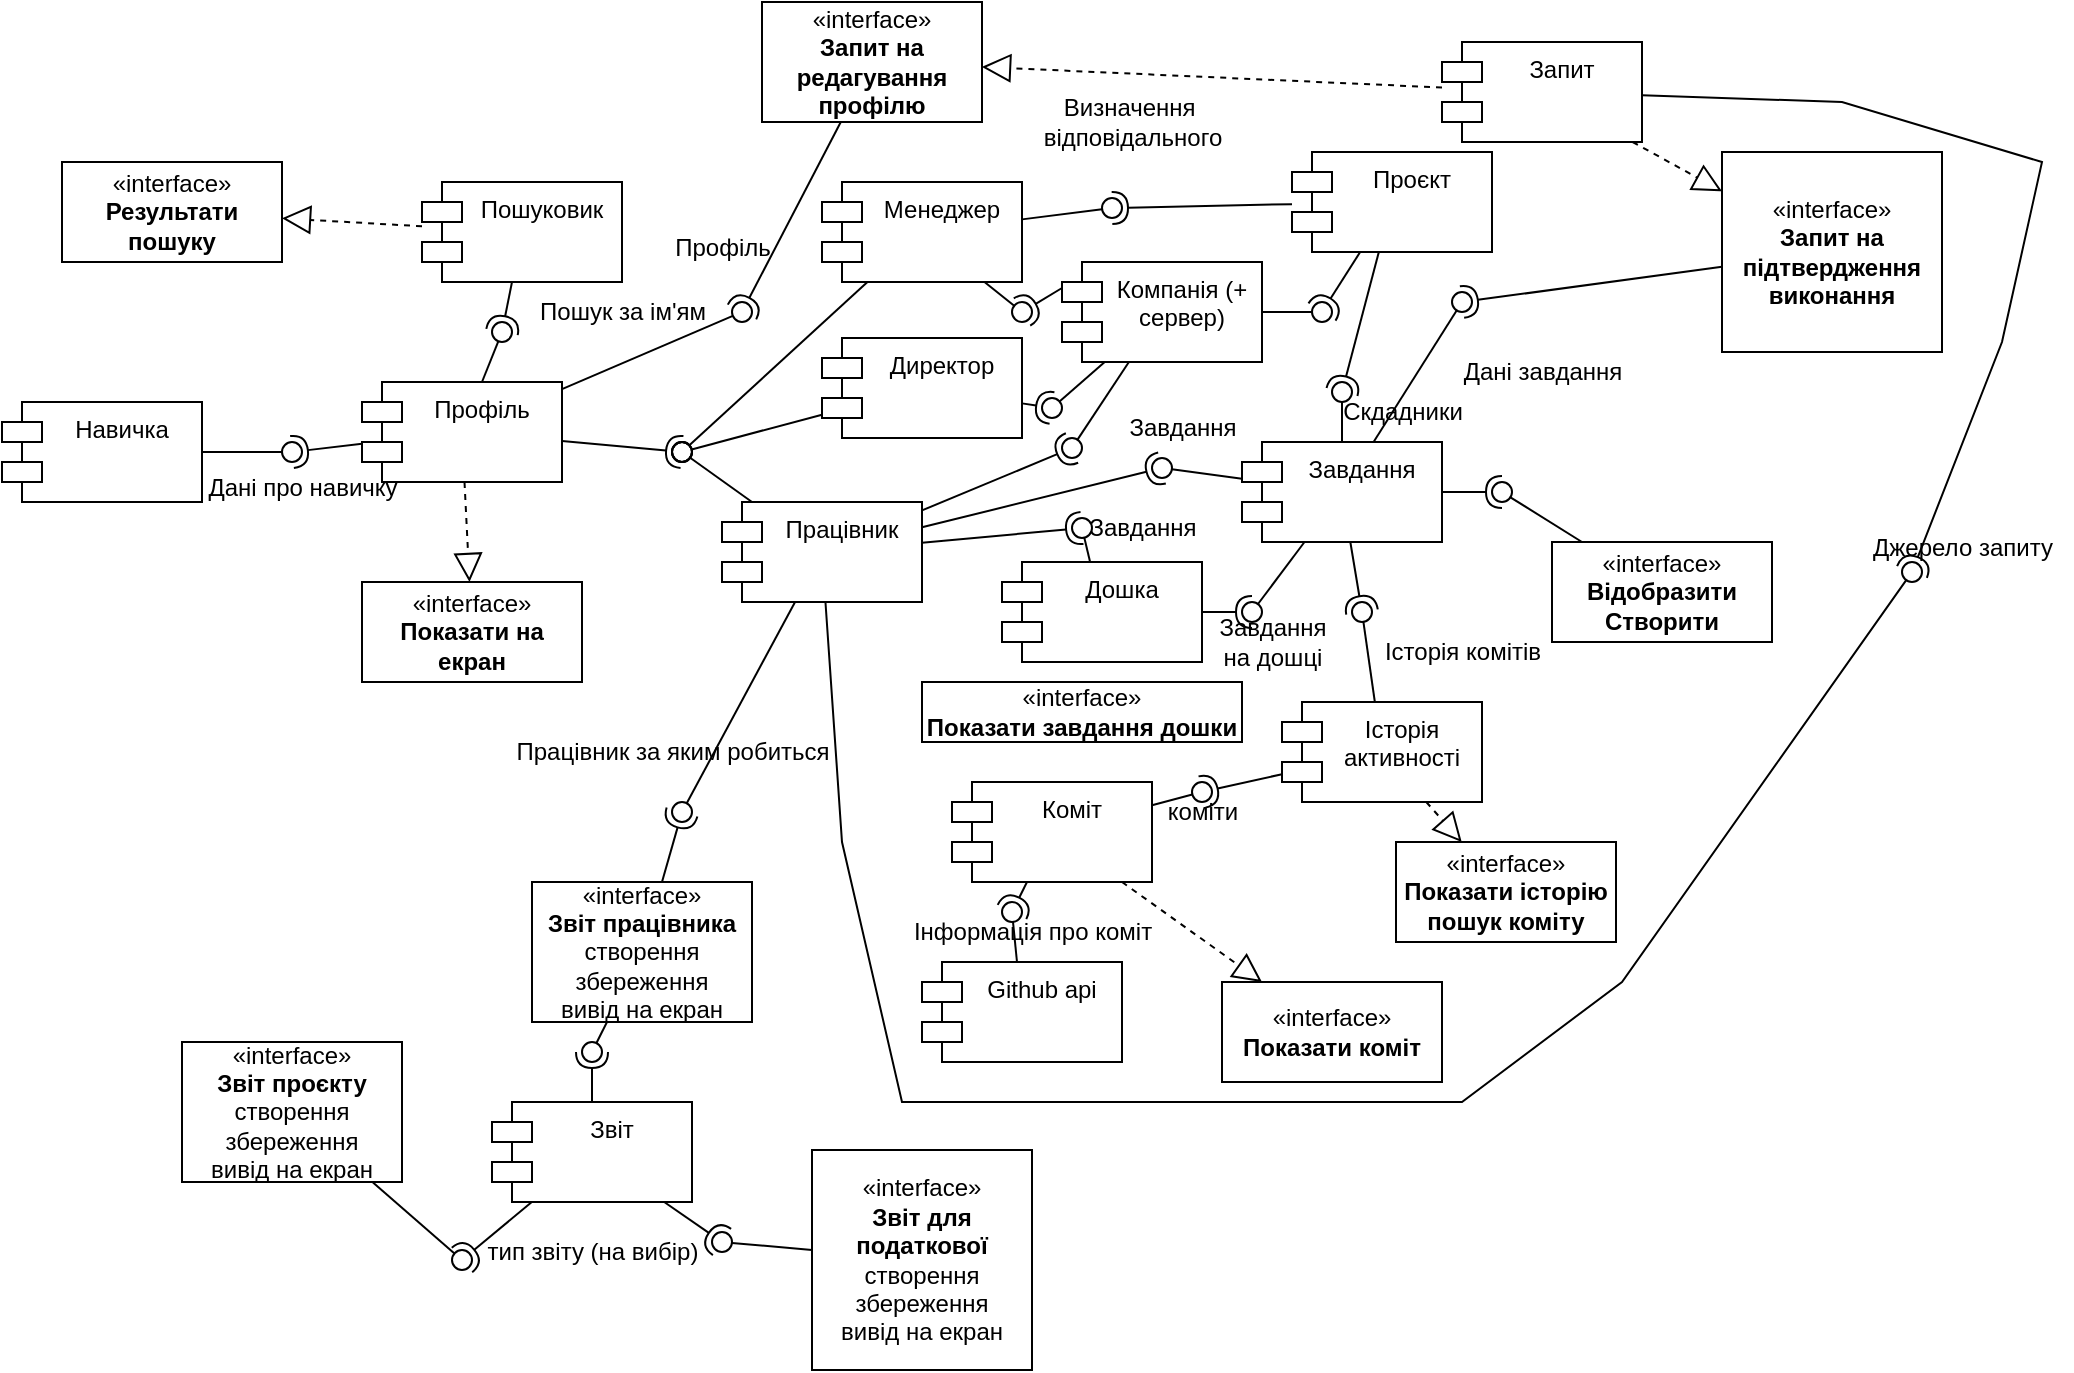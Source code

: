<mxfile version="24.4.4" type="github">
  <diagram name="Сторінка-1" id="vmdYZKNMvbxhTEBgULwF">
    <mxGraphModel dx="1613" dy="663" grid="1" gridSize="10" guides="1" tooltips="1" connect="1" arrows="1" fold="1" page="1" pageScale="1" pageWidth="827" pageHeight="1169" math="0" shadow="0">
      <root>
        <mxCell id="0" />
        <mxCell id="1" parent="0" />
        <mxCell id="XnhMb_7bqTzePBn5cl9Z-1" value="Профіль" style="shape=module;align=left;spacingLeft=20;align=center;verticalAlign=top;whiteSpace=wrap;html=1;" vertex="1" parent="1">
          <mxGeometry x="200" y="220" width="100" height="50" as="geometry" />
        </mxCell>
        <mxCell id="XnhMb_7bqTzePBn5cl9Z-3" value="" style="rounded=0;orthogonalLoop=1;jettySize=auto;html=1;endArrow=halfCircle;endFill=0;endSize=6;strokeWidth=1;sketch=0;" edge="1" target="XnhMb_7bqTzePBn5cl9Z-5" parent="1" source="XnhMb_7bqTzePBn5cl9Z-1">
          <mxGeometry relative="1" as="geometry">
            <mxPoint x="380" y="255" as="sourcePoint" />
            <Array as="points" />
          </mxGeometry>
        </mxCell>
        <mxCell id="XnhMb_7bqTzePBn5cl9Z-4" value="" style="rounded=0;orthogonalLoop=1;jettySize=auto;html=1;endArrow=oval;endFill=0;sketch=0;sourcePerimeterSpacing=0;targetPerimeterSpacing=0;endSize=10;" edge="1" target="XnhMb_7bqTzePBn5cl9Z-5" parent="1" source="XnhMb_7bqTzePBn5cl9Z-8">
          <mxGeometry relative="1" as="geometry">
            <mxPoint x="340" y="255" as="sourcePoint" />
          </mxGeometry>
        </mxCell>
        <mxCell id="XnhMb_7bqTzePBn5cl9Z-5" value="" style="ellipse;whiteSpace=wrap;html=1;align=center;aspect=fixed;fillColor=none;strokeColor=none;resizable=0;perimeter=centerPerimeter;rotatable=0;allowArrows=0;points=[];outlineConnect=1;" vertex="1" parent="1">
          <mxGeometry x="355" y="250" width="10" height="10" as="geometry" />
        </mxCell>
        <mxCell id="XnhMb_7bqTzePBn5cl9Z-6" value="«interface»&lt;br&gt;&lt;b&gt;Показати на екран&lt;/b&gt;" style="html=1;whiteSpace=wrap;" vertex="1" parent="1">
          <mxGeometry x="200" y="320" width="110" height="50" as="geometry" />
        </mxCell>
        <mxCell id="XnhMb_7bqTzePBn5cl9Z-7" value="" style="endArrow=block;dashed=1;endFill=0;endSize=12;html=1;rounded=0;" edge="1" parent="1" source="XnhMb_7bqTzePBn5cl9Z-1" target="XnhMb_7bqTzePBn5cl9Z-6">
          <mxGeometry width="160" relative="1" as="geometry">
            <mxPoint x="330" y="380" as="sourcePoint" />
            <mxPoint x="490" y="380" as="targetPoint" />
          </mxGeometry>
        </mxCell>
        <mxCell id="XnhMb_7bqTzePBn5cl9Z-8" value="Працівник" style="shape=module;align=left;spacingLeft=20;align=center;verticalAlign=top;whiteSpace=wrap;html=1;" vertex="1" parent="1">
          <mxGeometry x="380" y="280" width="100" height="50" as="geometry" />
        </mxCell>
        <mxCell id="XnhMb_7bqTzePBn5cl9Z-9" value="Менеджер" style="shape=module;align=left;spacingLeft=20;align=center;verticalAlign=top;whiteSpace=wrap;html=1;" vertex="1" parent="1">
          <mxGeometry x="430" y="120" width="100" height="50" as="geometry" />
        </mxCell>
        <mxCell id="XnhMb_7bqTzePBn5cl9Z-10" value="Директор" style="shape=module;align=left;spacingLeft=20;align=center;verticalAlign=top;whiteSpace=wrap;html=1;" vertex="1" parent="1">
          <mxGeometry x="430" y="198" width="100" height="50" as="geometry" />
        </mxCell>
        <mxCell id="XnhMb_7bqTzePBn5cl9Z-11" value="Проєкт" style="shape=module;align=left;spacingLeft=20;align=center;verticalAlign=top;whiteSpace=wrap;html=1;" vertex="1" parent="1">
          <mxGeometry x="665" y="105" width="100" height="50" as="geometry" />
        </mxCell>
        <mxCell id="XnhMb_7bqTzePBn5cl9Z-12" value="Завдання" style="shape=module;align=left;spacingLeft=20;align=center;verticalAlign=top;whiteSpace=wrap;html=1;" vertex="1" parent="1">
          <mxGeometry x="640" y="250" width="100" height="50" as="geometry" />
        </mxCell>
        <mxCell id="XnhMb_7bqTzePBn5cl9Z-13" value="Дошка" style="shape=module;align=left;spacingLeft=20;align=center;verticalAlign=top;whiteSpace=wrap;html=1;" vertex="1" parent="1">
          <mxGeometry x="520" y="310" width="100" height="50" as="geometry" />
        </mxCell>
        <mxCell id="XnhMb_7bqTzePBn5cl9Z-14" value="Історія активності" style="shape=module;align=left;spacingLeft=20;align=center;verticalAlign=top;whiteSpace=wrap;html=1;" vertex="1" parent="1">
          <mxGeometry x="660" y="380" width="100" height="50" as="geometry" />
        </mxCell>
        <mxCell id="XnhMb_7bqTzePBn5cl9Z-15" value="Коміт" style="shape=module;align=left;spacingLeft=20;align=center;verticalAlign=top;whiteSpace=wrap;html=1;" vertex="1" parent="1">
          <mxGeometry x="495" y="420" width="100" height="50" as="geometry" />
        </mxCell>
        <mxCell id="XnhMb_7bqTzePBn5cl9Z-16" value="Github api" style="shape=module;align=left;spacingLeft=20;align=center;verticalAlign=top;whiteSpace=wrap;html=1;" vertex="1" parent="1">
          <mxGeometry x="480" y="510" width="100" height="50" as="geometry" />
        </mxCell>
        <mxCell id="XnhMb_7bqTzePBn5cl9Z-17" value="Запит" style="shape=module;align=left;spacingLeft=20;align=center;verticalAlign=top;whiteSpace=wrap;html=1;" vertex="1" parent="1">
          <mxGeometry x="740" y="50" width="100" height="50" as="geometry" />
        </mxCell>
        <mxCell id="XnhMb_7bqTzePBn5cl9Z-18" value="«interface»&lt;br&gt;&lt;b&gt;Запит на редагування профілю&lt;/b&gt;" style="html=1;whiteSpace=wrap;" vertex="1" parent="1">
          <mxGeometry x="400" y="30" width="110" height="60" as="geometry" />
        </mxCell>
        <mxCell id="XnhMb_7bqTzePBn5cl9Z-19" value="«interface»&lt;br&gt;&lt;b&gt;Запит на підтвердження виконання&lt;/b&gt;" style="html=1;whiteSpace=wrap;" vertex="1" parent="1">
          <mxGeometry x="880" y="105" width="110" height="100" as="geometry" />
        </mxCell>
        <mxCell id="XnhMb_7bqTzePBn5cl9Z-20" value="Навичка" style="shape=module;align=left;spacingLeft=20;align=center;verticalAlign=top;whiteSpace=wrap;html=1;" vertex="1" parent="1">
          <mxGeometry x="20" y="230" width="100" height="50" as="geometry" />
        </mxCell>
        <mxCell id="XnhMb_7bqTzePBn5cl9Z-21" value="Звіт" style="shape=module;align=left;spacingLeft=20;align=center;verticalAlign=top;whiteSpace=wrap;html=1;" vertex="1" parent="1">
          <mxGeometry x="265" y="580" width="100" height="50" as="geometry" />
        </mxCell>
        <mxCell id="XnhMb_7bqTzePBn5cl9Z-23" value="«interface»&lt;br&gt;&lt;b&gt;Звіт працівника&lt;/b&gt;&lt;div&gt;&lt;div&gt;створення&lt;/div&gt;&lt;div&gt;збереження&lt;/div&gt;&lt;div&gt;вивід на екран&lt;/div&gt;&lt;/div&gt;" style="html=1;whiteSpace=wrap;" vertex="1" parent="1">
          <mxGeometry x="285" y="470" width="110" height="70" as="geometry" />
        </mxCell>
        <mxCell id="XnhMb_7bqTzePBn5cl9Z-24" value="«interface»&lt;br&gt;&lt;b&gt;Звіт проєкту&lt;/b&gt;&lt;div&gt;&lt;div&gt;створення&lt;/div&gt;&lt;div&gt;збереження&lt;/div&gt;&lt;div&gt;вивід на екран&lt;/div&gt;&lt;/div&gt;" style="html=1;whiteSpace=wrap;" vertex="1" parent="1">
          <mxGeometry x="110" y="550" width="110" height="70" as="geometry" />
        </mxCell>
        <mxCell id="XnhMb_7bqTzePBn5cl9Z-26" value="«interface»&lt;br&gt;&lt;b&gt;Звіт для податкової&lt;/b&gt;&lt;div&gt;&lt;div&gt;створення&lt;/div&gt;&lt;div&gt;збереження&lt;/div&gt;&lt;div&gt;вивід на екран&lt;/div&gt;&lt;/div&gt;" style="html=1;whiteSpace=wrap;" vertex="1" parent="1">
          <mxGeometry x="425" y="604" width="110" height="110" as="geometry" />
        </mxCell>
        <mxCell id="XnhMb_7bqTzePBn5cl9Z-27" value="" style="rounded=0;orthogonalLoop=1;jettySize=auto;html=1;endArrow=halfCircle;endFill=0;endSize=6;strokeWidth=1;sketch=0;" edge="1" target="XnhMb_7bqTzePBn5cl9Z-29" parent="1" source="XnhMb_7bqTzePBn5cl9Z-1">
          <mxGeometry relative="1" as="geometry">
            <mxPoint x="150" y="315" as="sourcePoint" />
          </mxGeometry>
        </mxCell>
        <mxCell id="XnhMb_7bqTzePBn5cl9Z-28" value="" style="rounded=0;orthogonalLoop=1;jettySize=auto;html=1;endArrow=oval;endFill=0;sketch=0;sourcePerimeterSpacing=0;targetPerimeterSpacing=0;endSize=10;" edge="1" target="XnhMb_7bqTzePBn5cl9Z-29" parent="1" source="XnhMb_7bqTzePBn5cl9Z-20">
          <mxGeometry relative="1" as="geometry">
            <mxPoint x="110" y="315" as="sourcePoint" />
          </mxGeometry>
        </mxCell>
        <mxCell id="XnhMb_7bqTzePBn5cl9Z-29" value="" style="ellipse;whiteSpace=wrap;html=1;align=center;aspect=fixed;fillColor=none;strokeColor=none;resizable=0;perimeter=centerPerimeter;rotatable=0;allowArrows=0;points=[];outlineConnect=1;" vertex="1" parent="1">
          <mxGeometry x="160" y="250" width="10" height="10" as="geometry" />
        </mxCell>
        <mxCell id="XnhMb_7bqTzePBn5cl9Z-30" value="Дані про навичку" style="text;html=1;align=center;verticalAlign=middle;resizable=0;points=[];autosize=1;strokeColor=none;fillColor=none;" vertex="1" parent="1">
          <mxGeometry x="110" y="258" width="120" height="30" as="geometry" />
        </mxCell>
        <mxCell id="XnhMb_7bqTzePBn5cl9Z-31" value="" style="rounded=0;orthogonalLoop=1;jettySize=auto;html=1;endArrow=oval;endFill=0;sketch=0;sourcePerimeterSpacing=0;targetPerimeterSpacing=0;endSize=10;entryX=0.852;entryY=0.981;entryDx=0;entryDy=0;entryPerimeter=0;" edge="1" parent="1" source="XnhMb_7bqTzePBn5cl9Z-9" target="XnhMb_7bqTzePBn5cl9Z-5">
          <mxGeometry relative="1" as="geometry">
            <mxPoint x="450" y="228" as="sourcePoint" />
            <mxPoint x="370" y="265" as="targetPoint" />
          </mxGeometry>
        </mxCell>
        <mxCell id="XnhMb_7bqTzePBn5cl9Z-32" value="" style="rounded=0;orthogonalLoop=1;jettySize=auto;html=1;endArrow=oval;endFill=0;sketch=0;sourcePerimeterSpacing=0;targetPerimeterSpacing=0;endSize=10;entryX=0.341;entryY=0.3;entryDx=0;entryDy=0;entryPerimeter=0;" edge="1" parent="1" source="XnhMb_7bqTzePBn5cl9Z-10" target="XnhMb_7bqTzePBn5cl9Z-5">
          <mxGeometry relative="1" as="geometry">
            <mxPoint x="460" y="238" as="sourcePoint" />
            <mxPoint x="360" y="250" as="targetPoint" />
          </mxGeometry>
        </mxCell>
        <mxCell id="XnhMb_7bqTzePBn5cl9Z-33" value="Пошуковик" style="shape=module;align=left;spacingLeft=20;align=center;verticalAlign=top;whiteSpace=wrap;html=1;" vertex="1" parent="1">
          <mxGeometry x="230" y="120" width="100" height="50" as="geometry" />
        </mxCell>
        <mxCell id="XnhMb_7bqTzePBn5cl9Z-34" value="" style="rounded=0;orthogonalLoop=1;jettySize=auto;html=1;endArrow=halfCircle;endFill=0;endSize=6;strokeWidth=1;sketch=0;" edge="1" target="XnhMb_7bqTzePBn5cl9Z-36" parent="1" source="XnhMb_7bqTzePBn5cl9Z-11">
          <mxGeometry relative="1" as="geometry">
            <mxPoint x="710" y="225" as="sourcePoint" />
          </mxGeometry>
        </mxCell>
        <mxCell id="XnhMb_7bqTzePBn5cl9Z-35" value="" style="rounded=0;orthogonalLoop=1;jettySize=auto;html=1;endArrow=oval;endFill=0;sketch=0;sourcePerimeterSpacing=0;targetPerimeterSpacing=0;endSize=10;" edge="1" target="XnhMb_7bqTzePBn5cl9Z-36" parent="1" source="XnhMb_7bqTzePBn5cl9Z-12">
          <mxGeometry relative="1" as="geometry">
            <mxPoint x="670" y="225" as="sourcePoint" />
          </mxGeometry>
        </mxCell>
        <mxCell id="XnhMb_7bqTzePBn5cl9Z-36" value="" style="ellipse;whiteSpace=wrap;html=1;align=center;aspect=fixed;fillColor=none;strokeColor=none;resizable=0;perimeter=centerPerimeter;rotatable=0;allowArrows=0;points=[];outlineConnect=1;" vertex="1" parent="1">
          <mxGeometry x="685" y="220" width="10" height="10" as="geometry" />
        </mxCell>
        <mxCell id="XnhMb_7bqTzePBn5cl9Z-37" value="Скдадники" style="text;html=1;align=center;verticalAlign=middle;resizable=0;points=[];autosize=1;strokeColor=none;fillColor=none;" vertex="1" parent="1">
          <mxGeometry x="680" y="220" width="80" height="30" as="geometry" />
        </mxCell>
        <mxCell id="XnhMb_7bqTzePBn5cl9Z-38" value="" style="rounded=0;orthogonalLoop=1;jettySize=auto;html=1;endArrow=halfCircle;endFill=0;endSize=6;strokeWidth=1;sketch=0;" edge="1" target="XnhMb_7bqTzePBn5cl9Z-40" parent="1" source="XnhMb_7bqTzePBn5cl9Z-15">
          <mxGeometry relative="1" as="geometry">
            <mxPoint x="545" y="485" as="sourcePoint" />
          </mxGeometry>
        </mxCell>
        <mxCell id="XnhMb_7bqTzePBn5cl9Z-39" value="" style="rounded=0;orthogonalLoop=1;jettySize=auto;html=1;endArrow=oval;endFill=0;sketch=0;sourcePerimeterSpacing=0;targetPerimeterSpacing=0;endSize=10;" edge="1" target="XnhMb_7bqTzePBn5cl9Z-40" parent="1" source="XnhMb_7bqTzePBn5cl9Z-16">
          <mxGeometry relative="1" as="geometry">
            <mxPoint x="505" y="485" as="sourcePoint" />
          </mxGeometry>
        </mxCell>
        <mxCell id="XnhMb_7bqTzePBn5cl9Z-40" value="" style="ellipse;whiteSpace=wrap;html=1;align=center;aspect=fixed;fillColor=none;strokeColor=none;resizable=0;perimeter=centerPerimeter;rotatable=0;allowArrows=0;points=[];outlineConnect=1;" vertex="1" parent="1">
          <mxGeometry x="520" y="480" width="10" height="10" as="geometry" />
        </mxCell>
        <mxCell id="XnhMb_7bqTzePBn5cl9Z-41" value="Інформація про коміт" style="text;html=1;align=center;verticalAlign=middle;resizable=0;points=[];autosize=1;strokeColor=none;fillColor=none;" vertex="1" parent="1">
          <mxGeometry x="465" y="480" width="140" height="30" as="geometry" />
        </mxCell>
        <mxCell id="XnhMb_7bqTzePBn5cl9Z-47" value="" style="rounded=0;orthogonalLoop=1;jettySize=auto;html=1;endArrow=halfCircle;endFill=0;endSize=6;strokeWidth=1;sketch=0;" edge="1" target="XnhMb_7bqTzePBn5cl9Z-49" parent="1" source="XnhMb_7bqTzePBn5cl9Z-33">
          <mxGeometry relative="1" as="geometry">
            <mxPoint x="290" y="195" as="sourcePoint" />
          </mxGeometry>
        </mxCell>
        <mxCell id="XnhMb_7bqTzePBn5cl9Z-48" value="" style="rounded=0;orthogonalLoop=1;jettySize=auto;html=1;endArrow=oval;endFill=0;sketch=0;sourcePerimeterSpacing=0;targetPerimeterSpacing=0;endSize=10;" edge="1" target="XnhMb_7bqTzePBn5cl9Z-49" parent="1" source="XnhMb_7bqTzePBn5cl9Z-1">
          <mxGeometry relative="1" as="geometry">
            <mxPoint x="250" y="195" as="sourcePoint" />
          </mxGeometry>
        </mxCell>
        <mxCell id="XnhMb_7bqTzePBn5cl9Z-49" value="" style="ellipse;whiteSpace=wrap;html=1;align=center;aspect=fixed;fillColor=none;strokeColor=none;resizable=0;perimeter=centerPerimeter;rotatable=0;allowArrows=0;points=[];outlineConnect=1;" vertex="1" parent="1">
          <mxGeometry x="265" y="190" width="10" height="10" as="geometry" />
        </mxCell>
        <mxCell id="XnhMb_7bqTzePBn5cl9Z-50" value="Пошук за ім&#39;ям" style="text;html=1;align=center;verticalAlign=middle;resizable=0;points=[];autosize=1;strokeColor=none;fillColor=none;" vertex="1" parent="1">
          <mxGeometry x="275" y="170" width="110" height="30" as="geometry" />
        </mxCell>
        <mxCell id="XnhMb_7bqTzePBn5cl9Z-51" value="«interface»&lt;br&gt;&lt;b&gt;Результати пошуку&lt;/b&gt;" style="html=1;whiteSpace=wrap;" vertex="1" parent="1">
          <mxGeometry x="50" y="110" width="110" height="50" as="geometry" />
        </mxCell>
        <mxCell id="XnhMb_7bqTzePBn5cl9Z-52" value="" style="endArrow=block;dashed=1;endFill=0;endSize=12;html=1;rounded=0;" edge="1" parent="1" source="XnhMb_7bqTzePBn5cl9Z-33" target="XnhMb_7bqTzePBn5cl9Z-51">
          <mxGeometry width="160" relative="1" as="geometry">
            <mxPoint x="261" y="280" as="sourcePoint" />
            <mxPoint x="90" y="60" as="targetPoint" />
          </mxGeometry>
        </mxCell>
        <mxCell id="XnhMb_7bqTzePBn5cl9Z-53" value="«interface»&lt;br&gt;&lt;b&gt;Відобразити&lt;/b&gt;&lt;div&gt;&lt;b&gt;Створити&lt;/b&gt;&lt;/div&gt;" style="html=1;whiteSpace=wrap;" vertex="1" parent="1">
          <mxGeometry x="795" y="300" width="110" height="50" as="geometry" />
        </mxCell>
        <mxCell id="XnhMb_7bqTzePBn5cl9Z-54" value="" style="rounded=0;orthogonalLoop=1;jettySize=auto;html=1;endArrow=halfCircle;endFill=0;endSize=6;strokeWidth=1;sketch=0;" edge="1" target="XnhMb_7bqTzePBn5cl9Z-56" parent="1" source="XnhMb_7bqTzePBn5cl9Z-12">
          <mxGeometry relative="1" as="geometry">
            <mxPoint x="800" y="335" as="sourcePoint" />
          </mxGeometry>
        </mxCell>
        <mxCell id="XnhMb_7bqTzePBn5cl9Z-55" value="" style="rounded=0;orthogonalLoop=1;jettySize=auto;html=1;endArrow=oval;endFill=0;sketch=0;sourcePerimeterSpacing=0;targetPerimeterSpacing=0;endSize=10;" edge="1" target="XnhMb_7bqTzePBn5cl9Z-56" parent="1" source="XnhMb_7bqTzePBn5cl9Z-53">
          <mxGeometry relative="1" as="geometry">
            <mxPoint x="760" y="335" as="sourcePoint" />
          </mxGeometry>
        </mxCell>
        <mxCell id="XnhMb_7bqTzePBn5cl9Z-56" value="" style="ellipse;whiteSpace=wrap;html=1;align=center;aspect=fixed;fillColor=none;strokeColor=none;resizable=0;perimeter=centerPerimeter;rotatable=0;allowArrows=0;points=[];outlineConnect=1;" vertex="1" parent="1">
          <mxGeometry x="765" y="270" width="10" height="10" as="geometry" />
        </mxCell>
        <mxCell id="XnhMb_7bqTzePBn5cl9Z-57" value="" style="rounded=0;orthogonalLoop=1;jettySize=auto;html=1;endArrow=halfCircle;endFill=0;endSize=6;strokeWidth=1;sketch=0;" edge="1" target="XnhMb_7bqTzePBn5cl9Z-59" parent="1" source="XnhMb_7bqTzePBn5cl9Z-11">
          <mxGeometry relative="1" as="geometry">
            <mxPoint x="600" y="115" as="sourcePoint" />
          </mxGeometry>
        </mxCell>
        <mxCell id="XnhMb_7bqTzePBn5cl9Z-58" value="" style="rounded=0;orthogonalLoop=1;jettySize=auto;html=1;endArrow=oval;endFill=0;sketch=0;sourcePerimeterSpacing=0;targetPerimeterSpacing=0;endSize=10;" edge="1" target="XnhMb_7bqTzePBn5cl9Z-59" parent="1" source="XnhMb_7bqTzePBn5cl9Z-9">
          <mxGeometry relative="1" as="geometry">
            <mxPoint x="560" y="180" as="sourcePoint" />
          </mxGeometry>
        </mxCell>
        <mxCell id="XnhMb_7bqTzePBn5cl9Z-59" value="" style="ellipse;whiteSpace=wrap;html=1;align=center;aspect=fixed;fillColor=none;strokeColor=none;resizable=0;perimeter=centerPerimeter;rotatable=0;allowArrows=0;points=[];outlineConnect=1;" vertex="1" parent="1">
          <mxGeometry x="570" y="128" width="10" height="10" as="geometry" />
        </mxCell>
        <mxCell id="XnhMb_7bqTzePBn5cl9Z-60" value="Визначення&amp;nbsp;&lt;div&gt;відповідального&lt;/div&gt;" style="text;html=1;align=center;verticalAlign=middle;resizable=0;points=[];autosize=1;strokeColor=none;fillColor=none;" vertex="1" parent="1">
          <mxGeometry x="530" y="70" width="110" height="40" as="geometry" />
        </mxCell>
        <mxCell id="XnhMb_7bqTzePBn5cl9Z-61" value="" style="rounded=0;orthogonalLoop=1;jettySize=auto;html=1;endArrow=halfCircle;endFill=0;endSize=6;strokeWidth=1;sketch=0;" edge="1" target="XnhMb_7bqTzePBn5cl9Z-63" parent="1" source="XnhMb_7bqTzePBn5cl9Z-14">
          <mxGeometry relative="1" as="geometry">
            <mxPoint x="640" y="425" as="sourcePoint" />
          </mxGeometry>
        </mxCell>
        <mxCell id="XnhMb_7bqTzePBn5cl9Z-62" value="" style="rounded=0;orthogonalLoop=1;jettySize=auto;html=1;endArrow=oval;endFill=0;sketch=0;sourcePerimeterSpacing=0;targetPerimeterSpacing=0;endSize=10;" edge="1" target="XnhMb_7bqTzePBn5cl9Z-63" parent="1" source="XnhMb_7bqTzePBn5cl9Z-15">
          <mxGeometry relative="1" as="geometry">
            <mxPoint x="600" y="425" as="sourcePoint" />
          </mxGeometry>
        </mxCell>
        <mxCell id="XnhMb_7bqTzePBn5cl9Z-63" value="" style="ellipse;whiteSpace=wrap;html=1;align=center;aspect=fixed;fillColor=none;strokeColor=none;resizable=0;perimeter=centerPerimeter;rotatable=0;allowArrows=0;points=[];outlineConnect=1;" vertex="1" parent="1">
          <mxGeometry x="615" y="420" width="10" height="10" as="geometry" />
        </mxCell>
        <mxCell id="XnhMb_7bqTzePBn5cl9Z-64" value="коміти" style="text;html=1;align=center;verticalAlign=middle;resizable=0;points=[];autosize=1;strokeColor=none;fillColor=none;" vertex="1" parent="1">
          <mxGeometry x="590" y="420" width="60" height="30" as="geometry" />
        </mxCell>
        <mxCell id="XnhMb_7bqTzePBn5cl9Z-67" value="" style="ellipse;whiteSpace=wrap;html=1;align=center;aspect=fixed;fillColor=none;strokeColor=none;resizable=0;perimeter=centerPerimeter;rotatable=0;allowArrows=0;points=[];outlineConnect=1;" vertex="1" parent="1">
          <mxGeometry x="625" y="590" width="10" height="10" as="geometry" />
        </mxCell>
        <mxCell id="XnhMb_7bqTzePBn5cl9Z-70" value="" style="rounded=0;orthogonalLoop=1;jettySize=auto;html=1;endArrow=halfCircle;endFill=0;endSize=6;strokeWidth=1;sketch=0;entryX=0.514;entryY=0.786;entryDx=0;entryDy=0;entryPerimeter=0;" edge="1" target="XnhMb_7bqTzePBn5cl9Z-72" parent="1" source="XnhMb_7bqTzePBn5cl9Z-21">
          <mxGeometry relative="1" as="geometry">
            <mxPoint x="335.939" y="590" as="sourcePoint" />
            <mxPoint x="315" y="560" as="targetPoint" />
          </mxGeometry>
        </mxCell>
        <mxCell id="XnhMb_7bqTzePBn5cl9Z-71" value="" style="rounded=0;orthogonalLoop=1;jettySize=auto;html=1;endArrow=oval;endFill=0;sketch=0;sourcePerimeterSpacing=0;targetPerimeterSpacing=0;endSize=10;" edge="1" target="XnhMb_7bqTzePBn5cl9Z-72" parent="1" source="XnhMb_7bqTzePBn5cl9Z-23">
          <mxGeometry relative="1" as="geometry">
            <mxPoint x="235" y="575" as="sourcePoint" />
          </mxGeometry>
        </mxCell>
        <mxCell id="XnhMb_7bqTzePBn5cl9Z-72" value="" style="ellipse;whiteSpace=wrap;html=1;align=center;aspect=fixed;fillColor=none;strokeColor=none;resizable=0;perimeter=centerPerimeter;rotatable=0;allowArrows=0;points=[];outlineConnect=1;" vertex="1" parent="1">
          <mxGeometry x="310" y="550" width="10" height="10" as="geometry" />
        </mxCell>
        <mxCell id="XnhMb_7bqTzePBn5cl9Z-73" value="" style="rounded=0;orthogonalLoop=1;jettySize=auto;html=1;endArrow=halfCircle;endFill=0;endSize=6;strokeWidth=1;sketch=0;" edge="1" target="XnhMb_7bqTzePBn5cl9Z-75" parent="1" source="XnhMb_7bqTzePBn5cl9Z-21">
          <mxGeometry relative="1" as="geometry">
            <mxPoint x="275" y="709" as="sourcePoint" />
          </mxGeometry>
        </mxCell>
        <mxCell id="XnhMb_7bqTzePBn5cl9Z-74" value="" style="rounded=0;orthogonalLoop=1;jettySize=auto;html=1;endArrow=oval;endFill=0;sketch=0;sourcePerimeterSpacing=0;targetPerimeterSpacing=0;endSize=10;" edge="1" target="XnhMb_7bqTzePBn5cl9Z-75" parent="1" source="XnhMb_7bqTzePBn5cl9Z-24">
          <mxGeometry relative="1" as="geometry">
            <mxPoint x="235" y="709" as="sourcePoint" />
          </mxGeometry>
        </mxCell>
        <mxCell id="XnhMb_7bqTzePBn5cl9Z-75" value="" style="ellipse;whiteSpace=wrap;html=1;align=center;aspect=fixed;fillColor=none;strokeColor=none;resizable=0;perimeter=centerPerimeter;rotatable=0;allowArrows=0;points=[];outlineConnect=1;" vertex="1" parent="1">
          <mxGeometry x="245" y="654" width="10" height="10" as="geometry" />
        </mxCell>
        <mxCell id="XnhMb_7bqTzePBn5cl9Z-76" value="" style="rounded=0;orthogonalLoop=1;jettySize=auto;html=1;endArrow=halfCircle;endFill=0;endSize=6;strokeWidth=1;sketch=0;" edge="1" target="XnhMb_7bqTzePBn5cl9Z-78" parent="1" source="XnhMb_7bqTzePBn5cl9Z-21">
          <mxGeometry relative="1" as="geometry">
            <mxPoint x="360" y="699" as="sourcePoint" />
          </mxGeometry>
        </mxCell>
        <mxCell id="XnhMb_7bqTzePBn5cl9Z-77" value="" style="rounded=0;orthogonalLoop=1;jettySize=auto;html=1;endArrow=oval;endFill=0;sketch=0;sourcePerimeterSpacing=0;targetPerimeterSpacing=0;endSize=10;" edge="1" target="XnhMb_7bqTzePBn5cl9Z-78" parent="1" source="XnhMb_7bqTzePBn5cl9Z-26">
          <mxGeometry relative="1" as="geometry">
            <mxPoint x="320" y="699" as="sourcePoint" />
          </mxGeometry>
        </mxCell>
        <mxCell id="XnhMb_7bqTzePBn5cl9Z-78" value="" style="ellipse;whiteSpace=wrap;html=1;align=center;aspect=fixed;fillColor=none;strokeColor=none;resizable=0;perimeter=centerPerimeter;rotatable=0;allowArrows=0;points=[];outlineConnect=1;" vertex="1" parent="1">
          <mxGeometry x="375" y="645" width="10" height="10" as="geometry" />
        </mxCell>
        <mxCell id="XnhMb_7bqTzePBn5cl9Z-79" value="" style="rounded=0;orthogonalLoop=1;jettySize=auto;html=1;endArrow=halfCircle;endFill=0;endSize=6;strokeWidth=1;sketch=0;" edge="1" target="XnhMb_7bqTzePBn5cl9Z-81" parent="1" source="XnhMb_7bqTzePBn5cl9Z-23">
          <mxGeometry relative="1" as="geometry">
            <mxPoint x="225" y="535" as="sourcePoint" />
          </mxGeometry>
        </mxCell>
        <mxCell id="XnhMb_7bqTzePBn5cl9Z-80" value="" style="rounded=0;orthogonalLoop=1;jettySize=auto;html=1;endArrow=oval;endFill=0;sketch=0;sourcePerimeterSpacing=0;targetPerimeterSpacing=0;endSize=10;" edge="1" target="XnhMb_7bqTzePBn5cl9Z-81" parent="1" source="XnhMb_7bqTzePBn5cl9Z-8">
          <mxGeometry relative="1" as="geometry">
            <mxPoint x="250" y="535" as="sourcePoint" />
          </mxGeometry>
        </mxCell>
        <mxCell id="XnhMb_7bqTzePBn5cl9Z-81" value="" style="ellipse;whiteSpace=wrap;html=1;align=center;aspect=fixed;fillColor=none;strokeColor=none;resizable=0;perimeter=centerPerimeter;rotatable=0;allowArrows=0;points=[];outlineConnect=1;" vertex="1" parent="1">
          <mxGeometry x="355" y="430" width="10" height="10" as="geometry" />
        </mxCell>
        <mxCell id="XnhMb_7bqTzePBn5cl9Z-82" value="Працівник за яким робиться" style="text;html=1;align=center;verticalAlign=middle;resizable=0;points=[];autosize=1;strokeColor=none;fillColor=none;" vertex="1" parent="1">
          <mxGeometry x="265" y="390" width="180" height="30" as="geometry" />
        </mxCell>
        <mxCell id="XnhMb_7bqTzePBn5cl9Z-84" value="тип звіту (на вибір)" style="text;html=1;align=center;verticalAlign=middle;resizable=0;points=[];autosize=1;strokeColor=none;fillColor=none;" vertex="1" parent="1">
          <mxGeometry x="250" y="640" width="130" height="30" as="geometry" />
        </mxCell>
        <mxCell id="XnhMb_7bqTzePBn5cl9Z-85" value="" style="rounded=0;orthogonalLoop=1;jettySize=auto;html=1;endArrow=halfCircle;endFill=0;endSize=6;strokeWidth=1;sketch=0;" edge="1" target="XnhMb_7bqTzePBn5cl9Z-87" parent="1" source="XnhMb_7bqTzePBn5cl9Z-8">
          <mxGeometry relative="1" as="geometry">
            <mxPoint x="620" y="263" as="sourcePoint" />
          </mxGeometry>
        </mxCell>
        <mxCell id="XnhMb_7bqTzePBn5cl9Z-86" value="" style="rounded=0;orthogonalLoop=1;jettySize=auto;html=1;endArrow=oval;endFill=0;sketch=0;sourcePerimeterSpacing=0;targetPerimeterSpacing=0;endSize=10;" edge="1" target="XnhMb_7bqTzePBn5cl9Z-87" parent="1" source="XnhMb_7bqTzePBn5cl9Z-12">
          <mxGeometry relative="1" as="geometry">
            <mxPoint x="580" y="263" as="sourcePoint" />
          </mxGeometry>
        </mxCell>
        <mxCell id="XnhMb_7bqTzePBn5cl9Z-87" value="" style="ellipse;whiteSpace=wrap;html=1;align=center;aspect=fixed;fillColor=none;strokeColor=none;resizable=0;perimeter=centerPerimeter;rotatable=0;allowArrows=0;points=[];outlineConnect=1;" vertex="1" parent="1">
          <mxGeometry x="595" y="258" width="10" height="10" as="geometry" />
        </mxCell>
        <mxCell id="XnhMb_7bqTzePBn5cl9Z-88" value="Завдання" style="text;html=1;align=center;verticalAlign=middle;resizable=0;points=[];autosize=1;strokeColor=none;fillColor=none;" vertex="1" parent="1">
          <mxGeometry x="570" y="228" width="80" height="30" as="geometry" />
        </mxCell>
        <mxCell id="XnhMb_7bqTzePBn5cl9Z-89" value="" style="rounded=0;orthogonalLoop=1;jettySize=auto;html=1;endArrow=halfCircle;endFill=0;endSize=6;strokeWidth=1;sketch=0;" edge="1" target="XnhMb_7bqTzePBn5cl9Z-91" parent="1" source="XnhMb_7bqTzePBn5cl9Z-12">
          <mxGeometry relative="1" as="geometry">
            <mxPoint x="720" y="335" as="sourcePoint" />
          </mxGeometry>
        </mxCell>
        <mxCell id="XnhMb_7bqTzePBn5cl9Z-90" value="" style="rounded=0;orthogonalLoop=1;jettySize=auto;html=1;endArrow=oval;endFill=0;sketch=0;sourcePerimeterSpacing=0;targetPerimeterSpacing=0;endSize=10;" edge="1" target="XnhMb_7bqTzePBn5cl9Z-91" parent="1" source="XnhMb_7bqTzePBn5cl9Z-14">
          <mxGeometry relative="1" as="geometry">
            <mxPoint x="680" y="335" as="sourcePoint" />
          </mxGeometry>
        </mxCell>
        <mxCell id="XnhMb_7bqTzePBn5cl9Z-91" value="" style="ellipse;whiteSpace=wrap;html=1;align=center;aspect=fixed;fillColor=none;strokeColor=none;resizable=0;perimeter=centerPerimeter;rotatable=0;allowArrows=0;points=[];outlineConnect=1;" vertex="1" parent="1">
          <mxGeometry x="695" y="330" width="10" height="10" as="geometry" />
        </mxCell>
        <mxCell id="XnhMb_7bqTzePBn5cl9Z-92" value="Історія комітів" style="text;html=1;align=center;verticalAlign=middle;resizable=0;points=[];autosize=1;strokeColor=none;fillColor=none;" vertex="1" parent="1">
          <mxGeometry x="700" y="340" width="100" height="30" as="geometry" />
        </mxCell>
        <mxCell id="XnhMb_7bqTzePBn5cl9Z-93" value="" style="rounded=0;orthogonalLoop=1;jettySize=auto;html=1;endArrow=halfCircle;endFill=0;endSize=6;strokeWidth=1;sketch=0;" edge="1" target="XnhMb_7bqTzePBn5cl9Z-95" parent="1" source="XnhMb_7bqTzePBn5cl9Z-13">
          <mxGeometry relative="1" as="geometry">
            <mxPoint x="665" y="335" as="sourcePoint" />
          </mxGeometry>
        </mxCell>
        <mxCell id="XnhMb_7bqTzePBn5cl9Z-94" value="" style="rounded=0;orthogonalLoop=1;jettySize=auto;html=1;endArrow=oval;endFill=0;sketch=0;sourcePerimeterSpacing=0;targetPerimeterSpacing=0;endSize=10;" edge="1" target="XnhMb_7bqTzePBn5cl9Z-95" parent="1" source="XnhMb_7bqTzePBn5cl9Z-12">
          <mxGeometry relative="1" as="geometry">
            <mxPoint x="625" y="335" as="sourcePoint" />
          </mxGeometry>
        </mxCell>
        <mxCell id="XnhMb_7bqTzePBn5cl9Z-95" value="" style="ellipse;whiteSpace=wrap;html=1;align=center;aspect=fixed;fillColor=none;strokeColor=none;resizable=0;perimeter=centerPerimeter;rotatable=0;allowArrows=0;points=[];outlineConnect=1;" vertex="1" parent="1">
          <mxGeometry x="640" y="330" width="10" height="10" as="geometry" />
        </mxCell>
        <mxCell id="XnhMb_7bqTzePBn5cl9Z-96" value="Завдання&lt;div&gt;на дошці&lt;/div&gt;" style="text;html=1;align=center;verticalAlign=middle;resizable=0;points=[];autosize=1;strokeColor=none;fillColor=none;" vertex="1" parent="1">
          <mxGeometry x="615" y="330" width="80" height="40" as="geometry" />
        </mxCell>
        <mxCell id="XnhMb_7bqTzePBn5cl9Z-97" value="" style="rounded=0;orthogonalLoop=1;jettySize=auto;html=1;endArrow=halfCircle;endFill=0;endSize=6;strokeWidth=1;sketch=0;" edge="1" target="XnhMb_7bqTzePBn5cl9Z-99" parent="1" source="XnhMb_7bqTzePBn5cl9Z-8">
          <mxGeometry relative="1" as="geometry">
            <mxPoint x="580" y="293" as="sourcePoint" />
          </mxGeometry>
        </mxCell>
        <mxCell id="XnhMb_7bqTzePBn5cl9Z-98" value="" style="rounded=0;orthogonalLoop=1;jettySize=auto;html=1;endArrow=oval;endFill=0;sketch=0;sourcePerimeterSpacing=0;targetPerimeterSpacing=0;endSize=10;" edge="1" target="XnhMb_7bqTzePBn5cl9Z-99" parent="1" source="XnhMb_7bqTzePBn5cl9Z-13">
          <mxGeometry relative="1" as="geometry">
            <mxPoint x="540" y="293" as="sourcePoint" />
          </mxGeometry>
        </mxCell>
        <mxCell id="XnhMb_7bqTzePBn5cl9Z-99" value="" style="ellipse;whiteSpace=wrap;html=1;align=center;aspect=fixed;fillColor=none;strokeColor=none;resizable=0;perimeter=centerPerimeter;rotatable=0;allowArrows=0;points=[];outlineConnect=1;" vertex="1" parent="1">
          <mxGeometry x="555" y="288" width="10" height="10" as="geometry" />
        </mxCell>
        <mxCell id="XnhMb_7bqTzePBn5cl9Z-100" value="Завдання" style="text;html=1;align=center;verticalAlign=middle;resizable=0;points=[];autosize=1;strokeColor=none;fillColor=none;" vertex="1" parent="1">
          <mxGeometry x="550" y="278" width="80" height="30" as="geometry" />
        </mxCell>
        <mxCell id="XnhMb_7bqTzePBn5cl9Z-101" value="«interface»&lt;br&gt;&lt;b&gt;Показати завдання дошки&lt;/b&gt;" style="html=1;whiteSpace=wrap;" vertex="1" parent="1">
          <mxGeometry x="480" y="370" width="160" height="30" as="geometry" />
        </mxCell>
        <mxCell id="XnhMb_7bqTzePBn5cl9Z-103" value="" style="endArrow=block;dashed=1;endFill=0;endSize=12;html=1;rounded=0;" edge="1" parent="1" source="XnhMb_7bqTzePBn5cl9Z-17" target="XnhMb_7bqTzePBn5cl9Z-19">
          <mxGeometry width="160" relative="1" as="geometry">
            <mxPoint x="600" y="600" as="sourcePoint" />
            <mxPoint x="760" y="600" as="targetPoint" />
          </mxGeometry>
        </mxCell>
        <mxCell id="XnhMb_7bqTzePBn5cl9Z-104" value="" style="endArrow=block;dashed=1;endFill=0;endSize=12;html=1;rounded=0;" edge="1" parent="1" source="XnhMb_7bqTzePBn5cl9Z-17" target="XnhMb_7bqTzePBn5cl9Z-18">
          <mxGeometry width="160" relative="1" as="geometry">
            <mxPoint x="675" y="570" as="sourcePoint" />
            <mxPoint x="590" y="631" as="targetPoint" />
          </mxGeometry>
        </mxCell>
        <mxCell id="XnhMb_7bqTzePBn5cl9Z-105" value="" style="rounded=0;orthogonalLoop=1;jettySize=auto;html=1;endArrow=halfCircle;endFill=0;endSize=6;strokeWidth=1;sketch=0;" edge="1" parent="1" source="XnhMb_7bqTzePBn5cl9Z-19">
          <mxGeometry relative="1" as="geometry">
            <mxPoint x="930" y="475" as="sourcePoint" />
            <mxPoint x="750" y="180" as="targetPoint" />
          </mxGeometry>
        </mxCell>
        <mxCell id="XnhMb_7bqTzePBn5cl9Z-106" value="" style="rounded=0;orthogonalLoop=1;jettySize=auto;html=1;endArrow=oval;endFill=0;sketch=0;sourcePerimeterSpacing=0;targetPerimeterSpacing=0;endSize=10;" edge="1" parent="1" source="XnhMb_7bqTzePBn5cl9Z-12">
          <mxGeometry relative="1" as="geometry">
            <mxPoint x="890" y="475" as="sourcePoint" />
            <mxPoint x="750" y="180" as="targetPoint" />
          </mxGeometry>
        </mxCell>
        <mxCell id="XnhMb_7bqTzePBn5cl9Z-107" value="" style="ellipse;whiteSpace=wrap;html=1;align=center;aspect=fixed;fillColor=none;strokeColor=none;resizable=0;perimeter=centerPerimeter;rotatable=0;allowArrows=0;points=[];outlineConnect=1;" vertex="1" parent="1">
          <mxGeometry x="905" y="470" width="10" height="10" as="geometry" />
        </mxCell>
        <mxCell id="XnhMb_7bqTzePBn5cl9Z-108" value="Дані завдання" style="text;html=1;align=center;verticalAlign=middle;resizable=0;points=[];autosize=1;strokeColor=none;fillColor=none;" vertex="1" parent="1">
          <mxGeometry x="740" y="200" width="100" height="30" as="geometry" />
        </mxCell>
        <mxCell id="XnhMb_7bqTzePBn5cl9Z-111" value="" style="rounded=0;orthogonalLoop=1;jettySize=auto;html=1;endArrow=halfCircle;endFill=0;endSize=6;strokeWidth=1;sketch=0;" edge="1" target="XnhMb_7bqTzePBn5cl9Z-113" parent="1" source="XnhMb_7bqTzePBn5cl9Z-18">
          <mxGeometry relative="1" as="geometry">
            <mxPoint x="330" y="225" as="sourcePoint" />
          </mxGeometry>
        </mxCell>
        <mxCell id="XnhMb_7bqTzePBn5cl9Z-112" value="" style="rounded=0;orthogonalLoop=1;jettySize=auto;html=1;endArrow=oval;endFill=0;sketch=0;sourcePerimeterSpacing=0;targetPerimeterSpacing=0;endSize=10;" edge="1" target="XnhMb_7bqTzePBn5cl9Z-113" parent="1" source="XnhMb_7bqTzePBn5cl9Z-1">
          <mxGeometry relative="1" as="geometry">
            <mxPoint x="290" y="225" as="sourcePoint" />
          </mxGeometry>
        </mxCell>
        <mxCell id="XnhMb_7bqTzePBn5cl9Z-113" value="" style="ellipse;whiteSpace=wrap;html=1;align=center;aspect=fixed;fillColor=none;strokeColor=none;resizable=0;perimeter=centerPerimeter;rotatable=0;allowArrows=0;points=[];outlineConnect=1;" vertex="1" parent="1">
          <mxGeometry x="385" y="180" width="10" height="10" as="geometry" />
        </mxCell>
        <mxCell id="XnhMb_7bqTzePBn5cl9Z-114" value="Профіль" style="text;html=1;align=center;verticalAlign=middle;resizable=0;points=[];autosize=1;strokeColor=none;fillColor=none;" vertex="1" parent="1">
          <mxGeometry x="345" y="138" width="70" height="30" as="geometry" />
        </mxCell>
        <mxCell id="XnhMb_7bqTzePBn5cl9Z-116" value="" style="rounded=0;orthogonalLoop=1;jettySize=auto;html=1;endArrow=halfCircle;endFill=0;endSize=6;strokeWidth=1;sketch=0;" edge="1" target="XnhMb_7bqTzePBn5cl9Z-118" parent="1" source="XnhMb_7bqTzePBn5cl9Z-17">
          <mxGeometry relative="1" as="geometry">
            <mxPoint x="990" y="40" as="sourcePoint" />
            <Array as="points">
              <mxPoint x="940" y="80" />
              <mxPoint x="1040" y="110" />
              <mxPoint x="1020" y="200" />
            </Array>
          </mxGeometry>
        </mxCell>
        <mxCell id="XnhMb_7bqTzePBn5cl9Z-117" value="" style="rounded=0;orthogonalLoop=1;jettySize=auto;html=1;endArrow=oval;endFill=0;sketch=0;sourcePerimeterSpacing=0;targetPerimeterSpacing=0;endSize=10;" edge="1" target="XnhMb_7bqTzePBn5cl9Z-118" parent="1" source="XnhMb_7bqTzePBn5cl9Z-8">
          <mxGeometry relative="1" as="geometry">
            <mxPoint x="440" y="430" as="sourcePoint" />
            <Array as="points">
              <mxPoint x="440" y="450" />
              <mxPoint x="470" y="580" />
              <mxPoint x="600" y="580" />
              <mxPoint x="750" y="580" />
              <mxPoint x="830" y="520" />
            </Array>
          </mxGeometry>
        </mxCell>
        <mxCell id="XnhMb_7bqTzePBn5cl9Z-118" value="" style="ellipse;whiteSpace=wrap;html=1;align=center;aspect=fixed;fillColor=none;strokeColor=none;resizable=0;perimeter=centerPerimeter;rotatable=0;allowArrows=0;points=[];outlineConnect=1;" vertex="1" parent="1">
          <mxGeometry x="970" y="310" width="10" height="10" as="geometry" />
        </mxCell>
        <mxCell id="XnhMb_7bqTzePBn5cl9Z-119" value="Джерело запиту" style="text;html=1;align=center;verticalAlign=middle;resizable=0;points=[];autosize=1;strokeColor=none;fillColor=none;" vertex="1" parent="1">
          <mxGeometry x="945" y="288" width="110" height="30" as="geometry" />
        </mxCell>
        <mxCell id="XnhMb_7bqTzePBn5cl9Z-124" value="«interface»&lt;br&gt;&lt;b&gt;Показати історію&lt;/b&gt;&lt;div&gt;&lt;b&gt;пошук коміту&lt;/b&gt;&lt;/div&gt;" style="html=1;whiteSpace=wrap;" vertex="1" parent="1">
          <mxGeometry x="717" y="450" width="110" height="50" as="geometry" />
        </mxCell>
        <mxCell id="XnhMb_7bqTzePBn5cl9Z-125" value="" style="endArrow=block;dashed=1;endFill=0;endSize=12;html=1;rounded=0;" edge="1" parent="1" source="XnhMb_7bqTzePBn5cl9Z-14" target="XnhMb_7bqTzePBn5cl9Z-124">
          <mxGeometry width="160" relative="1" as="geometry">
            <mxPoint x="770" y="380" as="sourcePoint" />
            <mxPoint x="930" y="380" as="targetPoint" />
          </mxGeometry>
        </mxCell>
        <mxCell id="XnhMb_7bqTzePBn5cl9Z-126" value="«interface»&lt;br&gt;&lt;b&gt;Показати коміт&lt;/b&gt;" style="html=1;whiteSpace=wrap;" vertex="1" parent="1">
          <mxGeometry x="630" y="520" width="110" height="50" as="geometry" />
        </mxCell>
        <mxCell id="XnhMb_7bqTzePBn5cl9Z-127" value="" style="endArrow=block;dashed=1;endFill=0;endSize=12;html=1;rounded=0;" edge="1" parent="1" source="XnhMb_7bqTzePBn5cl9Z-15" target="XnhMb_7bqTzePBn5cl9Z-126">
          <mxGeometry width="160" relative="1" as="geometry">
            <mxPoint x="742" y="440" as="sourcePoint" />
            <mxPoint x="760" y="460" as="targetPoint" />
          </mxGeometry>
        </mxCell>
        <mxCell id="XnhMb_7bqTzePBn5cl9Z-128" value="Компанія (+ сервер)" style="shape=module;align=left;spacingLeft=20;align=center;verticalAlign=top;whiteSpace=wrap;html=1;" vertex="1" parent="1">
          <mxGeometry x="550" y="160" width="100" height="50" as="geometry" />
        </mxCell>
        <mxCell id="XnhMb_7bqTzePBn5cl9Z-129" value="" style="rounded=0;orthogonalLoop=1;jettySize=auto;html=1;endArrow=halfCircle;endFill=0;endSize=6;strokeWidth=1;sketch=0;" edge="1" target="XnhMb_7bqTzePBn5cl9Z-131" parent="1" source="XnhMb_7bqTzePBn5cl9Z-11">
          <mxGeometry relative="1" as="geometry">
            <mxPoint x="700" y="185" as="sourcePoint" />
          </mxGeometry>
        </mxCell>
        <mxCell id="XnhMb_7bqTzePBn5cl9Z-130" value="" style="rounded=0;orthogonalLoop=1;jettySize=auto;html=1;endArrow=oval;endFill=0;sketch=0;sourcePerimeterSpacing=0;targetPerimeterSpacing=0;endSize=10;" edge="1" target="XnhMb_7bqTzePBn5cl9Z-131" parent="1" source="XnhMb_7bqTzePBn5cl9Z-128">
          <mxGeometry relative="1" as="geometry">
            <mxPoint x="660" y="185" as="sourcePoint" />
          </mxGeometry>
        </mxCell>
        <mxCell id="XnhMb_7bqTzePBn5cl9Z-131" value="" style="ellipse;whiteSpace=wrap;html=1;align=center;aspect=fixed;fillColor=none;strokeColor=none;resizable=0;perimeter=centerPerimeter;rotatable=0;allowArrows=0;points=[];outlineConnect=1;" vertex="1" parent="1">
          <mxGeometry x="675" y="180" width="10" height="10" as="geometry" />
        </mxCell>
        <mxCell id="XnhMb_7bqTzePBn5cl9Z-132" value="" style="rounded=0;orthogonalLoop=1;jettySize=auto;html=1;endArrow=halfCircle;endFill=0;endSize=6;strokeWidth=1;sketch=0;" edge="1" target="XnhMb_7bqTzePBn5cl9Z-134" parent="1">
          <mxGeometry relative="1" as="geometry">
            <mxPoint x="550" y="173" as="sourcePoint" />
          </mxGeometry>
        </mxCell>
        <mxCell id="XnhMb_7bqTzePBn5cl9Z-133" value="" style="rounded=0;orthogonalLoop=1;jettySize=auto;html=1;endArrow=oval;endFill=0;sketch=0;sourcePerimeterSpacing=0;targetPerimeterSpacing=0;endSize=10;" edge="1" target="XnhMb_7bqTzePBn5cl9Z-134" parent="1" source="XnhMb_7bqTzePBn5cl9Z-9">
          <mxGeometry relative="1" as="geometry">
            <mxPoint x="510" y="173" as="sourcePoint" />
          </mxGeometry>
        </mxCell>
        <mxCell id="XnhMb_7bqTzePBn5cl9Z-134" value="" style="ellipse;whiteSpace=wrap;html=1;align=center;aspect=fixed;fillColor=none;strokeColor=none;resizable=0;perimeter=centerPerimeter;rotatable=0;allowArrows=0;points=[];outlineConnect=1;" vertex="1" parent="1">
          <mxGeometry x="525" y="180" width="10" height="10" as="geometry" />
        </mxCell>
        <mxCell id="XnhMb_7bqTzePBn5cl9Z-135" value="" style="rounded=0;orthogonalLoop=1;jettySize=auto;html=1;endArrow=halfCircle;endFill=0;endSize=6;strokeWidth=1;sketch=0;" edge="1" target="XnhMb_7bqTzePBn5cl9Z-137" parent="1" source="XnhMb_7bqTzePBn5cl9Z-10">
          <mxGeometry relative="1" as="geometry">
            <mxPoint x="575" y="235" as="sourcePoint" />
          </mxGeometry>
        </mxCell>
        <mxCell id="XnhMb_7bqTzePBn5cl9Z-136" value="" style="rounded=0;orthogonalLoop=1;jettySize=auto;html=1;endArrow=oval;endFill=0;sketch=0;sourcePerimeterSpacing=0;targetPerimeterSpacing=0;endSize=10;" edge="1" target="XnhMb_7bqTzePBn5cl9Z-137" parent="1" source="XnhMb_7bqTzePBn5cl9Z-128">
          <mxGeometry relative="1" as="geometry">
            <mxPoint x="535" y="235" as="sourcePoint" />
          </mxGeometry>
        </mxCell>
        <mxCell id="XnhMb_7bqTzePBn5cl9Z-137" value="" style="ellipse;whiteSpace=wrap;html=1;align=center;aspect=fixed;fillColor=none;strokeColor=none;resizable=0;perimeter=centerPerimeter;rotatable=0;allowArrows=0;points=[];outlineConnect=1;" vertex="1" parent="1">
          <mxGeometry x="540" y="228" width="10" height="10" as="geometry" />
        </mxCell>
        <mxCell id="XnhMb_7bqTzePBn5cl9Z-138" value="" style="rounded=0;orthogonalLoop=1;jettySize=auto;html=1;endArrow=halfCircle;endFill=0;endSize=6;strokeWidth=1;sketch=0;" edge="1" target="XnhMb_7bqTzePBn5cl9Z-140" parent="1" source="XnhMb_7bqTzePBn5cl9Z-8">
          <mxGeometry relative="1" as="geometry">
            <mxPoint x="665" y="235" as="sourcePoint" />
          </mxGeometry>
        </mxCell>
        <mxCell id="XnhMb_7bqTzePBn5cl9Z-139" value="" style="rounded=0;orthogonalLoop=1;jettySize=auto;html=1;endArrow=oval;endFill=0;sketch=0;sourcePerimeterSpacing=0;targetPerimeterSpacing=0;endSize=10;" edge="1" target="XnhMb_7bqTzePBn5cl9Z-140" parent="1" source="XnhMb_7bqTzePBn5cl9Z-128">
          <mxGeometry relative="1" as="geometry">
            <mxPoint x="625" y="235" as="sourcePoint" />
          </mxGeometry>
        </mxCell>
        <mxCell id="XnhMb_7bqTzePBn5cl9Z-140" value="" style="ellipse;whiteSpace=wrap;html=1;align=center;aspect=fixed;fillColor=none;strokeColor=none;resizable=0;perimeter=centerPerimeter;rotatable=0;allowArrows=0;points=[];outlineConnect=1;" vertex="1" parent="1">
          <mxGeometry x="550" y="248" width="10" height="10" as="geometry" />
        </mxCell>
      </root>
    </mxGraphModel>
  </diagram>
</mxfile>
